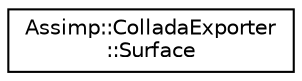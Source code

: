 digraph "Graphical Class Hierarchy"
{
  edge [fontname="Helvetica",fontsize="10",labelfontname="Helvetica",labelfontsize="10"];
  node [fontname="Helvetica",fontsize="10",shape=record];
  rankdir="LR";
  Node1 [label="Assimp::ColladaExporter\l::Surface",height=0.2,width=0.4,color="black", fillcolor="white", style="filled",URL="$struct_assimp_1_1_collada_exporter_1_1_surface.html"];
}
